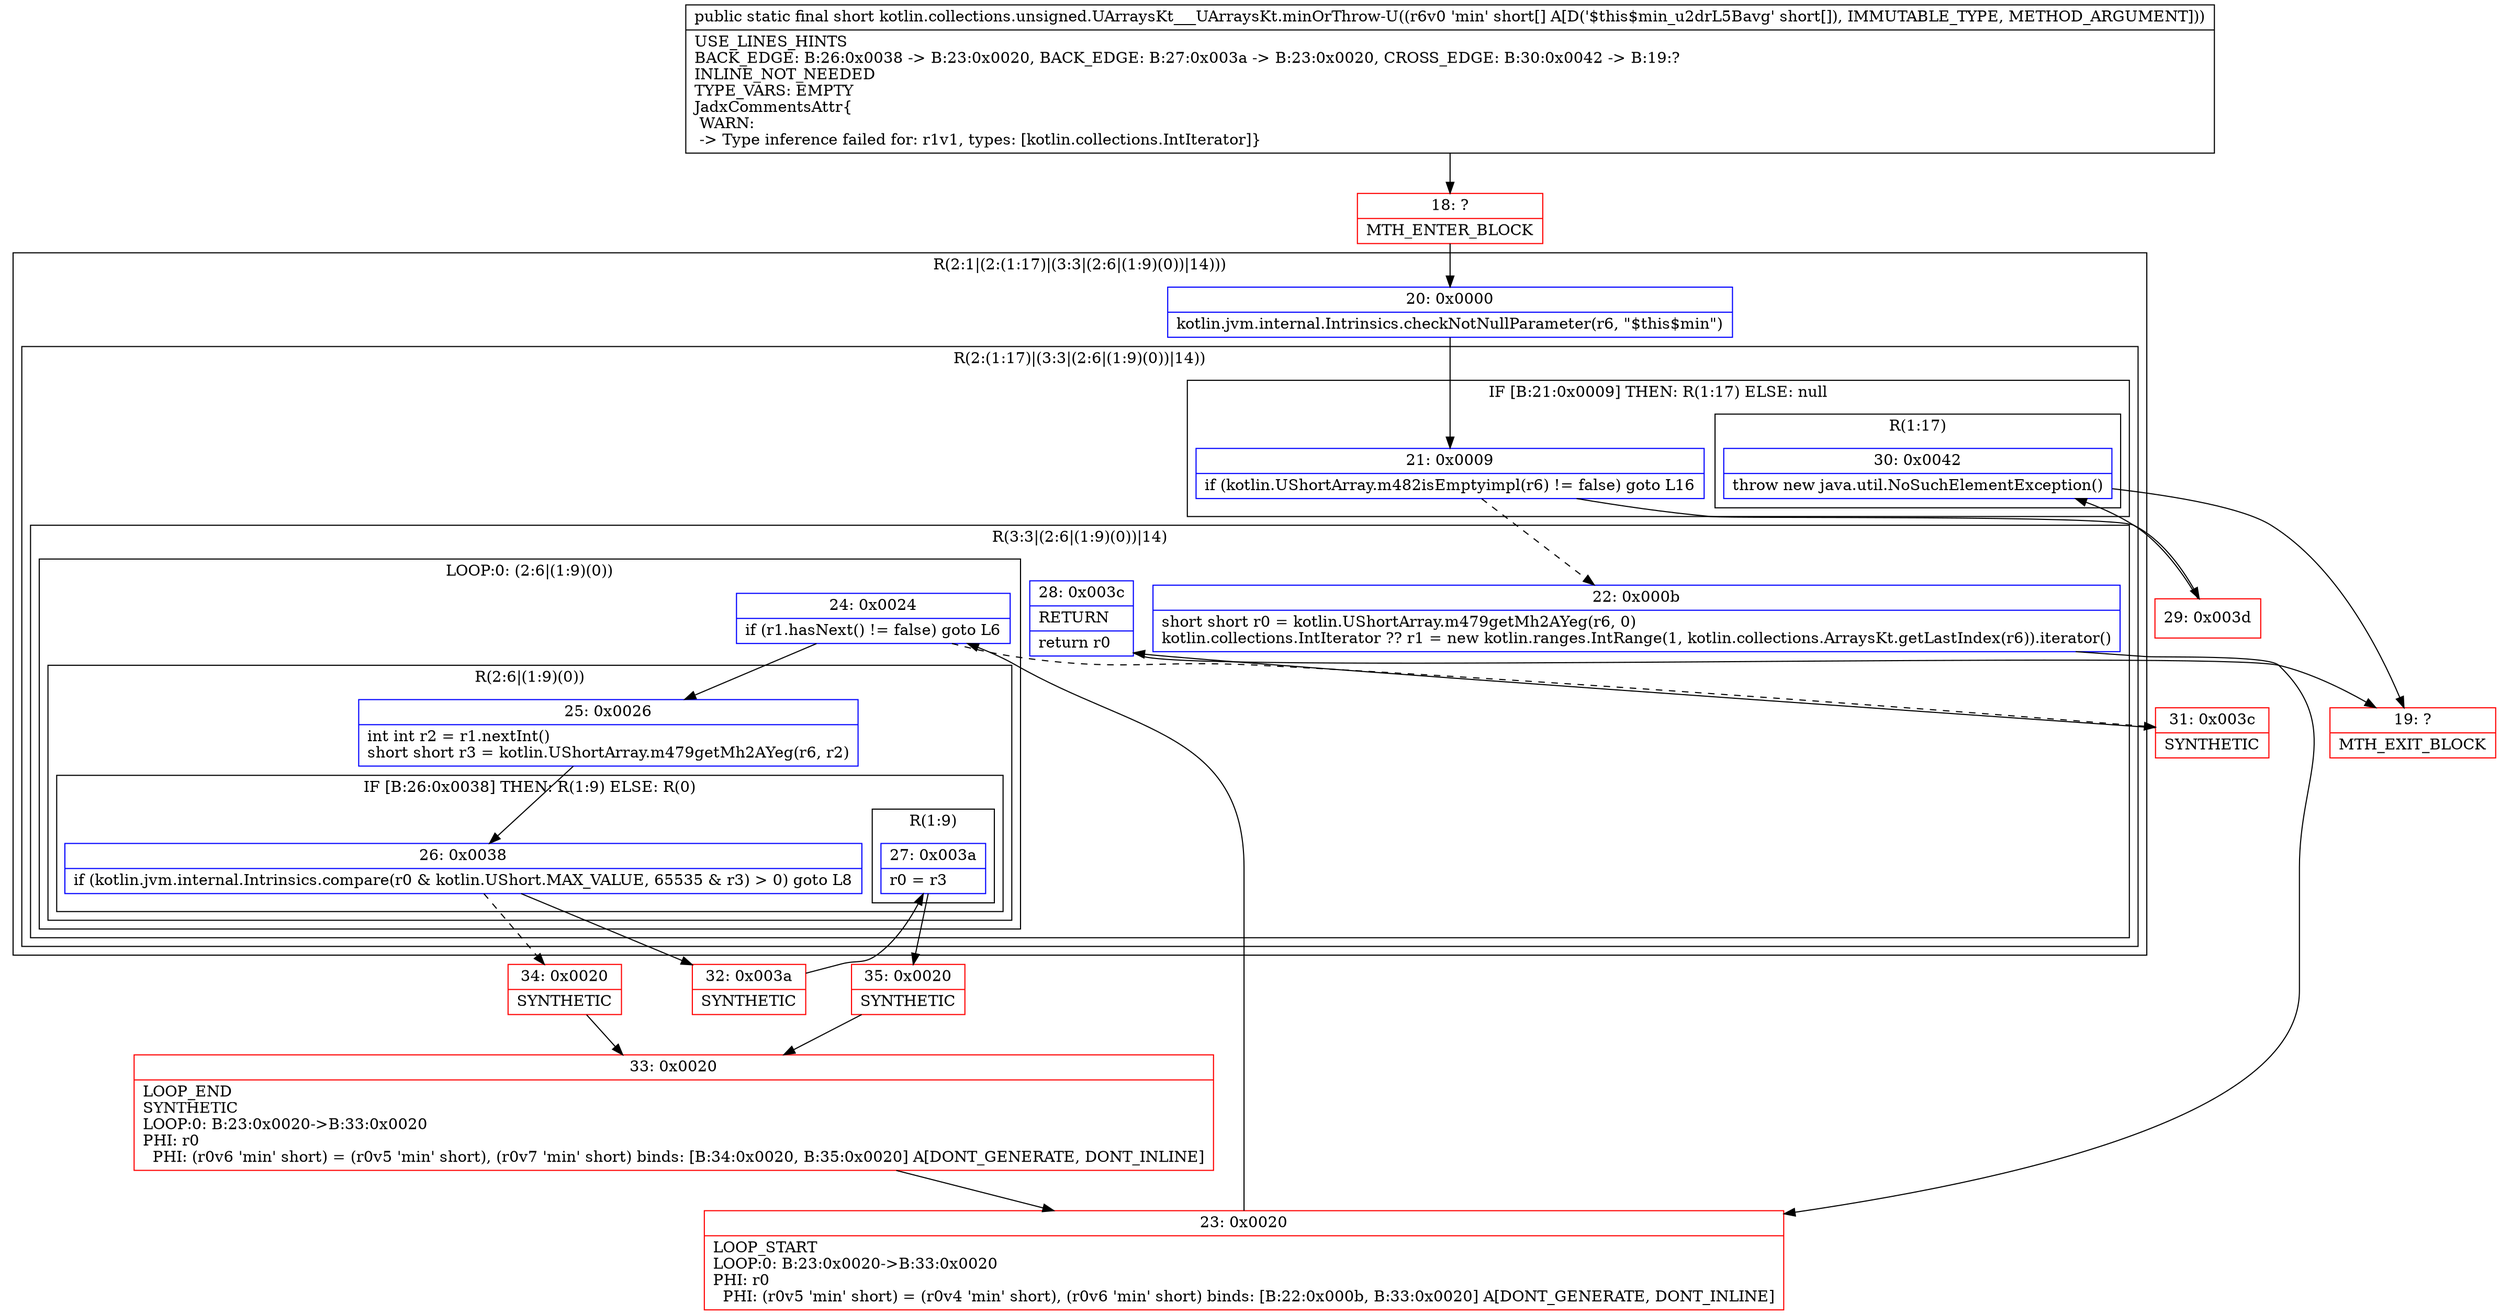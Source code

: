 digraph "CFG forkotlin.collections.unsigned.UArraysKt___UArraysKt.minOrThrow\-U([S)S" {
subgraph cluster_Region_552031192 {
label = "R(2:1|(2:(1:17)|(3:3|(2:6|(1:9)(0))|14)))";
node [shape=record,color=blue];
Node_20 [shape=record,label="{20\:\ 0x0000|kotlin.jvm.internal.Intrinsics.checkNotNullParameter(r6, \"$this$min\")\l}"];
subgraph cluster_Region_786795455 {
label = "R(2:(1:17)|(3:3|(2:6|(1:9)(0))|14))";
node [shape=record,color=blue];
subgraph cluster_IfRegion_1156641864 {
label = "IF [B:21:0x0009] THEN: R(1:17) ELSE: null";
node [shape=record,color=blue];
Node_21 [shape=record,label="{21\:\ 0x0009|if (kotlin.UShortArray.m482isEmptyimpl(r6) != false) goto L16\l}"];
subgraph cluster_Region_1620534942 {
label = "R(1:17)";
node [shape=record,color=blue];
Node_30 [shape=record,label="{30\:\ 0x0042|throw new java.util.NoSuchElementException()\l}"];
}
}
subgraph cluster_Region_75647948 {
label = "R(3:3|(2:6|(1:9)(0))|14)";
node [shape=record,color=blue];
Node_22 [shape=record,label="{22\:\ 0x000b|short short r0 = kotlin.UShortArray.m479getMh2AYeg(r6, 0)\lkotlin.collections.IntIterator ?? r1 = new kotlin.ranges.IntRange(1, kotlin.collections.ArraysKt.getLastIndex(r6)).iterator()\l}"];
subgraph cluster_LoopRegion_1863509863 {
label = "LOOP:0: (2:6|(1:9)(0))";
node [shape=record,color=blue];
Node_24 [shape=record,label="{24\:\ 0x0024|if (r1.hasNext() != false) goto L6\l}"];
subgraph cluster_Region_2035813730 {
label = "R(2:6|(1:9)(0))";
node [shape=record,color=blue];
Node_25 [shape=record,label="{25\:\ 0x0026|int int r2 = r1.nextInt()\lshort short r3 = kotlin.UShortArray.m479getMh2AYeg(r6, r2)\l}"];
subgraph cluster_IfRegion_1131479623 {
label = "IF [B:26:0x0038] THEN: R(1:9) ELSE: R(0)";
node [shape=record,color=blue];
Node_26 [shape=record,label="{26\:\ 0x0038|if (kotlin.jvm.internal.Intrinsics.compare(r0 & kotlin.UShort.MAX_VALUE, 65535 & r3) \> 0) goto L8\l}"];
subgraph cluster_Region_1847368676 {
label = "R(1:9)";
node [shape=record,color=blue];
Node_27 [shape=record,label="{27\:\ 0x003a|r0 = r3\l}"];
}
subgraph cluster_Region_2054459591 {
label = "R(0)";
node [shape=record,color=blue];
}
}
}
}
Node_28 [shape=record,label="{28\:\ 0x003c|RETURN\l|return r0\l}"];
}
}
}
Node_18 [shape=record,color=red,label="{18\:\ ?|MTH_ENTER_BLOCK\l}"];
Node_23 [shape=record,color=red,label="{23\:\ 0x0020|LOOP_START\lLOOP:0: B:23:0x0020\-\>B:33:0x0020\lPHI: r0 \l  PHI: (r0v5 'min' short) = (r0v4 'min' short), (r0v6 'min' short) binds: [B:22:0x000b, B:33:0x0020] A[DONT_GENERATE, DONT_INLINE]\l}"];
Node_32 [shape=record,color=red,label="{32\:\ 0x003a|SYNTHETIC\l}"];
Node_35 [shape=record,color=red,label="{35\:\ 0x0020|SYNTHETIC\l}"];
Node_33 [shape=record,color=red,label="{33\:\ 0x0020|LOOP_END\lSYNTHETIC\lLOOP:0: B:23:0x0020\-\>B:33:0x0020\lPHI: r0 \l  PHI: (r0v6 'min' short) = (r0v5 'min' short), (r0v7 'min' short) binds: [B:34:0x0020, B:35:0x0020] A[DONT_GENERATE, DONT_INLINE]\l}"];
Node_34 [shape=record,color=red,label="{34\:\ 0x0020|SYNTHETIC\l}"];
Node_31 [shape=record,color=red,label="{31\:\ 0x003c|SYNTHETIC\l}"];
Node_19 [shape=record,color=red,label="{19\:\ ?|MTH_EXIT_BLOCK\l}"];
Node_29 [shape=record,color=red,label="{29\:\ 0x003d}"];
MethodNode[shape=record,label="{public static final short kotlin.collections.unsigned.UArraysKt___UArraysKt.minOrThrow\-U((r6v0 'min' short[] A[D('$this$min_u2drL5Bavg' short[]), IMMUTABLE_TYPE, METHOD_ARGUMENT]))  | USE_LINES_HINTS\lBACK_EDGE: B:26:0x0038 \-\> B:23:0x0020, BACK_EDGE: B:27:0x003a \-\> B:23:0x0020, CROSS_EDGE: B:30:0x0042 \-\> B:19:?\lINLINE_NOT_NEEDED\lTYPE_VARS: EMPTY\lJadxCommentsAttr\{\l WARN: \l \-\> Type inference failed for: r1v1, types: [kotlin.collections.IntIterator]\}\l}"];
MethodNode -> Node_18;Node_20 -> Node_21;
Node_21 -> Node_22[style=dashed];
Node_21 -> Node_29;
Node_30 -> Node_19;
Node_22 -> Node_23;
Node_24 -> Node_25;
Node_24 -> Node_31[style=dashed];
Node_25 -> Node_26;
Node_26 -> Node_32;
Node_26 -> Node_34[style=dashed];
Node_27 -> Node_35;
Node_28 -> Node_19;
Node_18 -> Node_20;
Node_23 -> Node_24;
Node_32 -> Node_27;
Node_35 -> Node_33;
Node_33 -> Node_23;
Node_34 -> Node_33;
Node_31 -> Node_28;
Node_29 -> Node_30;
}

